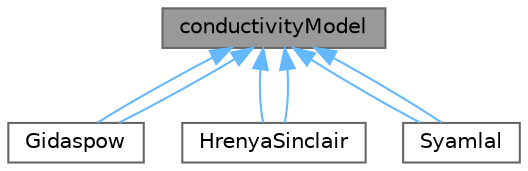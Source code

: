 digraph "conductivityModel"
{
 // LATEX_PDF_SIZE
  bgcolor="transparent";
  edge [fontname=Helvetica,fontsize=10,labelfontname=Helvetica,labelfontsize=10];
  node [fontname=Helvetica,fontsize=10,shape=box,height=0.2,width=0.4];
  Node1 [id="Node000001",label="conductivityModel",height=0.2,width=0.4,color="gray40", fillcolor="grey60", style="filled", fontcolor="black",tooltip=" "];
  Node1 -> Node2 [id="edge1_Node000001_Node000002",dir="back",color="steelblue1",style="solid",tooltip=" "];
  Node2 [id="Node000002",label="Gidaspow",height=0.2,width=0.4,color="gray40", fillcolor="white", style="filled",URL="$classFoam_1_1kineticTheoryModels_1_1conductivityModels_1_1Gidaspow.html",tooltip=" "];
  Node1 -> Node2 [id="edge2_Node000001_Node000002",dir="back",color="steelblue1",style="solid",tooltip=" "];
  Node1 -> Node3 [id="edge3_Node000001_Node000003",dir="back",color="steelblue1",style="solid",tooltip=" "];
  Node3 [id="Node000003",label="HrenyaSinclair",height=0.2,width=0.4,color="gray40", fillcolor="white", style="filled",URL="$classFoam_1_1kineticTheoryModels_1_1conductivityModels_1_1HrenyaSinclair.html",tooltip=" "];
  Node1 -> Node3 [id="edge4_Node000001_Node000003",dir="back",color="steelblue1",style="solid",tooltip=" "];
  Node1 -> Node4 [id="edge5_Node000001_Node000004",dir="back",color="steelblue1",style="solid",tooltip=" "];
  Node4 [id="Node000004",label="Syamlal",height=0.2,width=0.4,color="gray40", fillcolor="white", style="filled",URL="$classFoam_1_1kineticTheoryModels_1_1conductivityModels_1_1Syamlal.html",tooltip=" "];
  Node1 -> Node4 [id="edge6_Node000001_Node000004",dir="back",color="steelblue1",style="solid",tooltip=" "];
}
